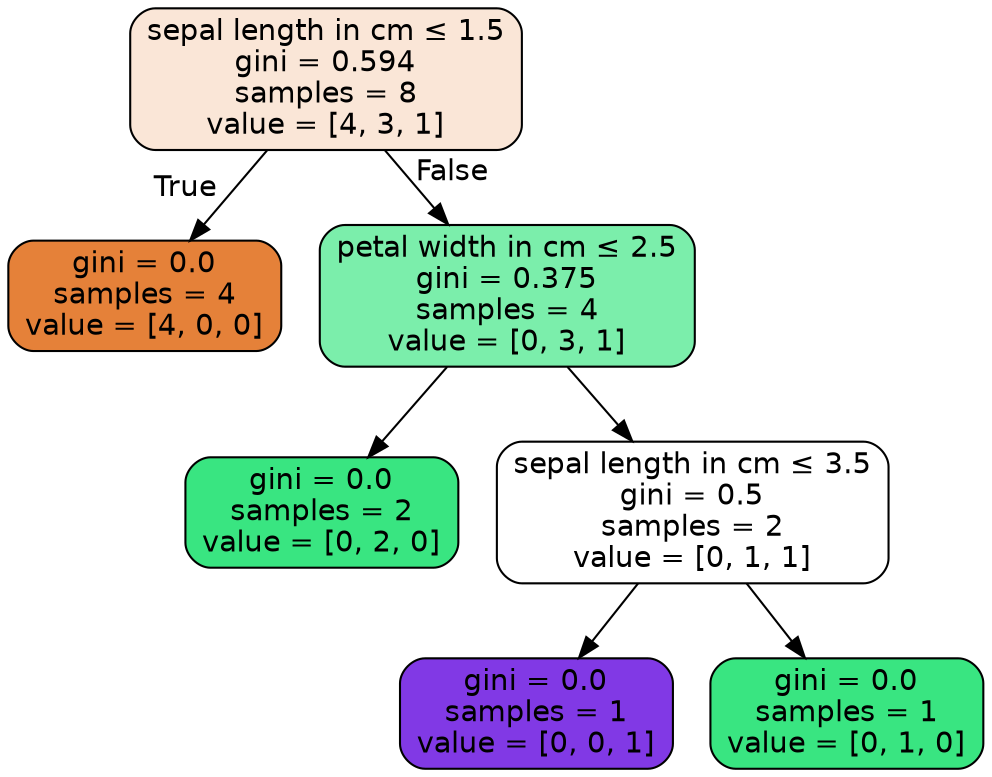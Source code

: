 digraph Tree {
node [shape=box, style="filled, rounded", color="black", fontname="helvetica"] ;
edge [fontname="helvetica"] ;
0 [label=<sepal length in cm &le; 1.5<br/>gini = 0.594<br/>samples = 8<br/>value = [4, 3, 1]>, fillcolor="#fae6d7"] ;
1 [label=<gini = 0.0<br/>samples = 4<br/>value = [4, 0, 0]>, fillcolor="#e58139"] ;
0 -> 1 [labeldistance=2.5, labelangle=45, headlabel="True"] ;
2 [label=<petal width in cm &le; 2.5<br/>gini = 0.375<br/>samples = 4<br/>value = [0, 3, 1]>, fillcolor="#7beeab"] ;
0 -> 2 [labeldistance=2.5, labelangle=-45, headlabel="False"] ;
3 [label=<gini = 0.0<br/>samples = 2<br/>value = [0, 2, 0]>, fillcolor="#39e581"] ;
2 -> 3 ;
4 [label=<sepal length in cm &le; 3.5<br/>gini = 0.5<br/>samples = 2<br/>value = [0, 1, 1]>, fillcolor="#ffffff"] ;
2 -> 4 ;
5 [label=<gini = 0.0<br/>samples = 1<br/>value = [0, 0, 1]>, fillcolor="#8139e5"] ;
4 -> 5 ;
6 [label=<gini = 0.0<br/>samples = 1<br/>value = [0, 1, 0]>, fillcolor="#39e581"] ;
4 -> 6 ;
}